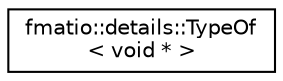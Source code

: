 digraph "Graphical Class Hierarchy"
{
 // LATEX_PDF_SIZE
  edge [fontname="Helvetica",fontsize="10",labelfontname="Helvetica",labelfontsize="10"];
  node [fontname="Helvetica",fontsize="10",shape=record];
  rankdir="LR";
  Node0 [label="fmatio::details::TypeOf\l\< void * \>",height=0.2,width=0.4,color="black", fillcolor="white", style="filled",URL="$structfmatio_1_1details_1_1TypeOf_3_01void_01_5_01_4.html",tooltip="Format argument type definition for void pointer type."];
}
